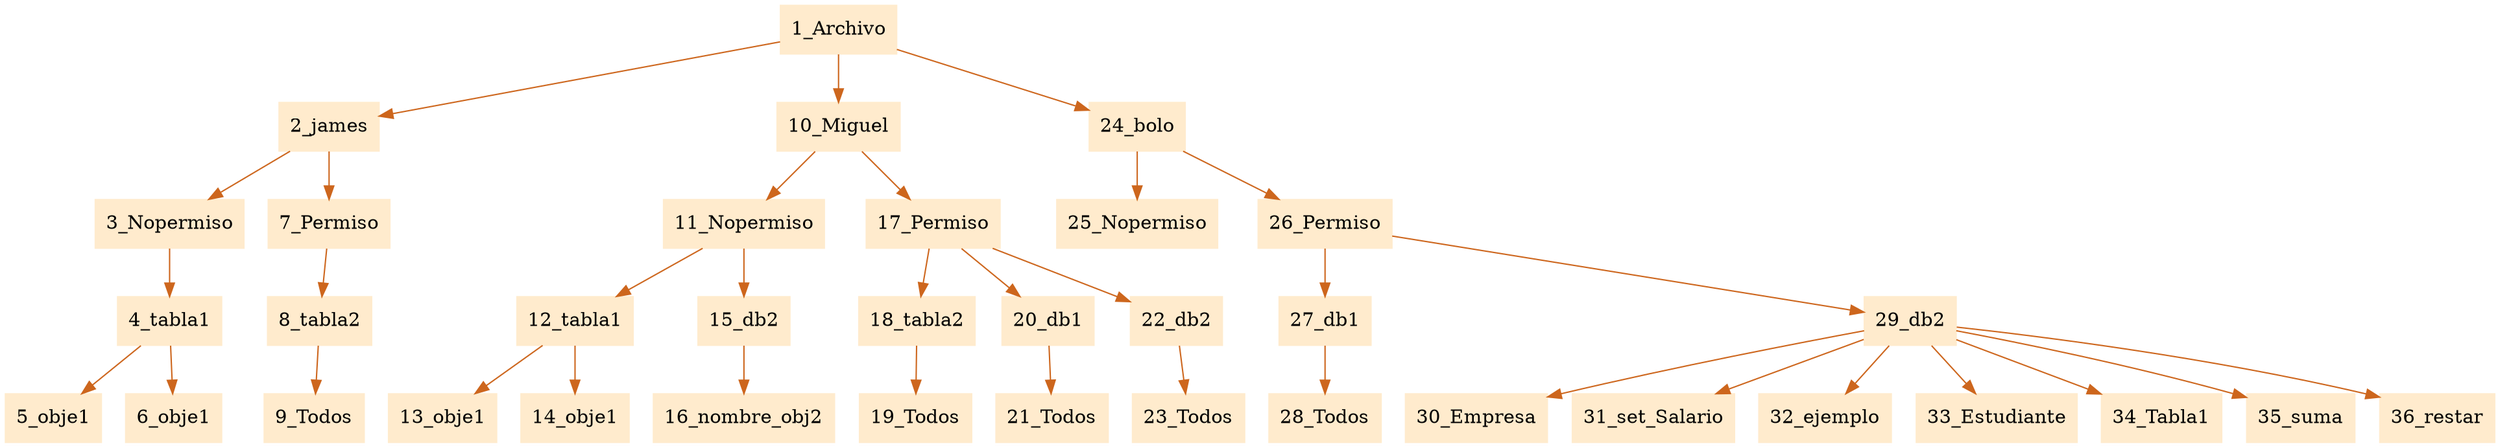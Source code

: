 digraph G {node[shape=box, style=filled, color=blanchedalmond]; edge[color=chocolate3];rankdir=UD 

"1_Archivo"->"2_james""2_james"->"3_Nopermiso""3_Nopermiso"->"4_tabla1""4_tabla1"->"5_obje1""4_tabla1"->"6_obje1""2_james"->"7_Permiso""7_Permiso"->"8_tabla2""8_tabla2"->"9_Todos""1_Archivo"->"10_Miguel""10_Miguel"->"11_Nopermiso""11_Nopermiso"->"12_tabla1""12_tabla1"->"13_obje1""12_tabla1"->"14_obje1""11_Nopermiso"->"15_db2""15_db2"->"16_nombre_obj2""10_Miguel"->"17_Permiso""17_Permiso"->"18_tabla2""18_tabla2"->"19_Todos""17_Permiso"->"20_db1""20_db1"->"21_Todos""17_Permiso"->"22_db2""22_db2"->"23_Todos""1_Archivo"->"24_bolo""24_bolo"->"25_Nopermiso""24_bolo"->"26_Permiso""26_Permiso"->"27_db1""27_db1"->"28_Todos""26_Permiso"->"29_db2""29_db2"->"30_Empresa""29_db2"->"31_set_Salario""29_db2"->"32_ejemplo""29_db2"->"33_Estudiante""29_db2"->"34_Tabla1""29_db2"->"35_suma""29_db2"->"36_restar"

}
